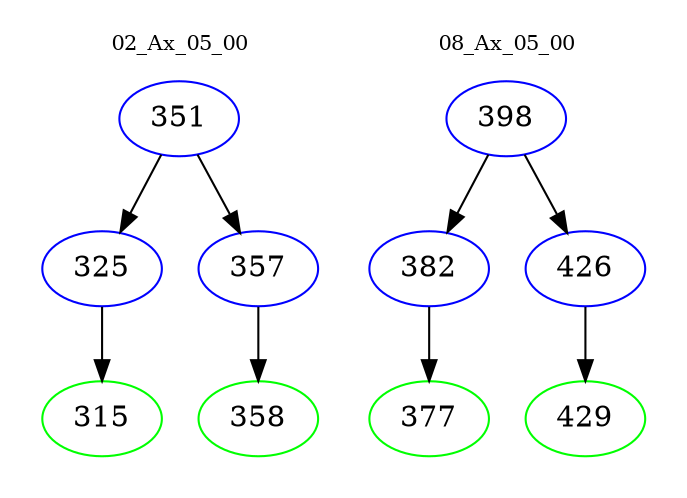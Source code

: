 digraph{
subgraph cluster_0 {
color = white
label = "02_Ax_05_00";
fontsize=10;
T0_351 [label="351", color="blue"]
T0_351 -> T0_325 [color="black"]
T0_325 [label="325", color="blue"]
T0_325 -> T0_315 [color="black"]
T0_315 [label="315", color="green"]
T0_351 -> T0_357 [color="black"]
T0_357 [label="357", color="blue"]
T0_357 -> T0_358 [color="black"]
T0_358 [label="358", color="green"]
}
subgraph cluster_1 {
color = white
label = "08_Ax_05_00";
fontsize=10;
T1_398 [label="398", color="blue"]
T1_398 -> T1_382 [color="black"]
T1_382 [label="382", color="blue"]
T1_382 -> T1_377 [color="black"]
T1_377 [label="377", color="green"]
T1_398 -> T1_426 [color="black"]
T1_426 [label="426", color="blue"]
T1_426 -> T1_429 [color="black"]
T1_429 [label="429", color="green"]
}
}
